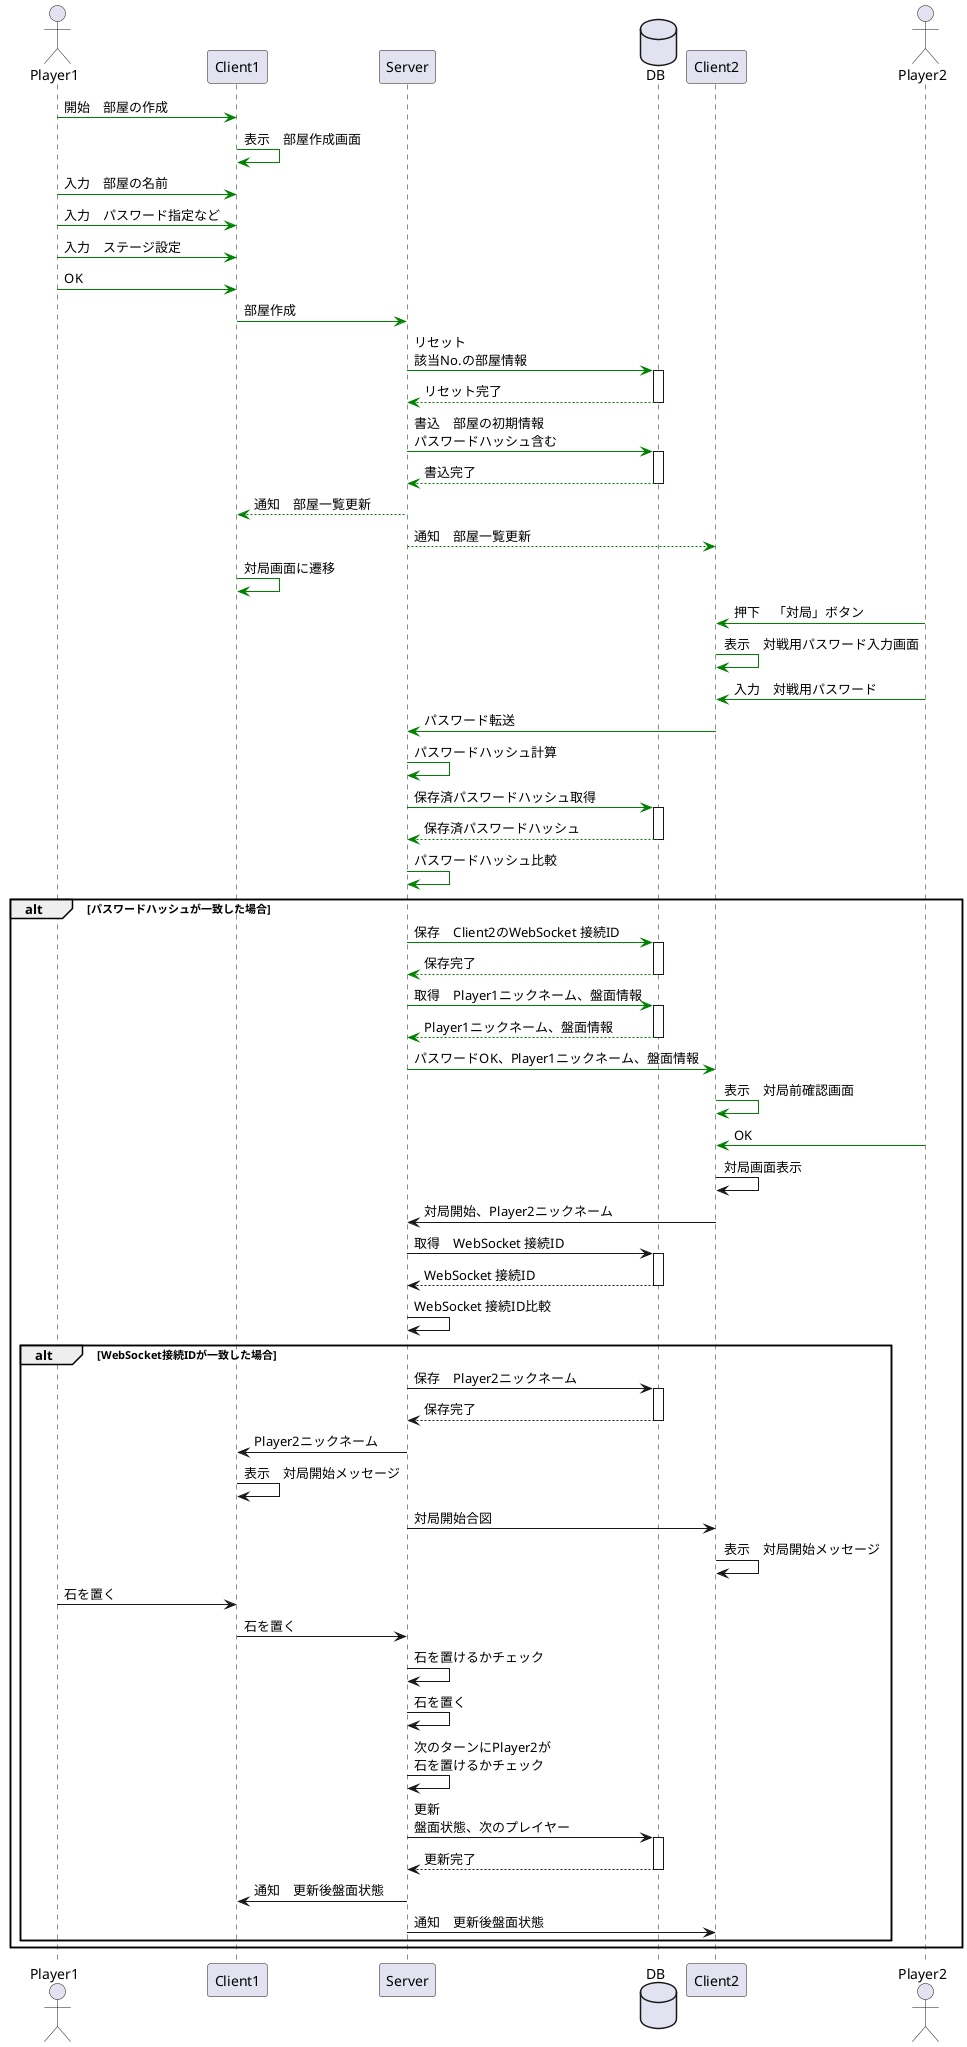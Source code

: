 @startuml sequence_game

actor Player1
participant Client1
participant Server
database DB
participant Client2
actor Player2

' Player1による部屋作成

Player1 -[#Green]> Client1 : 開始　部屋の作成
Client1 -[#Green]> Client1 : 表示　部屋作成画面
Player1 -[#Green]> Client1 : 入力　部屋の名前
Player1 -[#Green]> Client1 : 入力　パスワード指定など
Player1 -[#Green]> Client1 : 入力　ステージ設定
Player1 -[#Green]> Client1 : OK
Client1 -[#Green]> Server : 部屋作成
Server -[#Green]> DB : リセット\n該当No.の部屋情報
activate DB
DB -[#Green]-> Server : リセット完了
deactivate DB
Server -[#Green]> DB : 書込　部屋の初期情報\nパスワードハッシュ含む
activate DB
DB -[#Green]-> Server : 書込完了
deactivate DB
Server -[#Green]-> Client1 : 通知　部屋一覧更新
Server -[#Green]-> Client2 : 通知　部屋一覧更新
Client1 -[#Green]> Client1 : 対局画面に遷移

' Player2参戦

Player2 -[#Green]> Client2 : 押下　「対局」ボタン
Client2 -[#Green]> Client2 : 表示　対戦用パスワード入力画面
Player2 -[#Green]> Client2 : 入力　対戦用パスワード
Client2 -[#Green]> Server : パスワード転送
Server -[#Green]> Server : パスワードハッシュ計算
Server -[#Green]> DB : 保存済パスワードハッシュ取得
activate DB
DB -[#Green]-> Server : 保存済パスワードハッシュ
deactivate DB
Server -[#Green]> Server : パスワードハッシュ比較
alt パスワードハッシュが一致した場合
    Server -[#Green]> DB : 保存　Client2のWebSocket 接続ID
    activate DB
    DB -[#Green]-> Server : 保存完了
    deactivate DB
    Server -[#Green]> DB : 取得　Player1ニックネーム、盤面情報
    activate DB
    DB -[#Green]-> Server : Player1ニックネーム、盤面情報
    deactivate DB
    Server -[#Green]> Client2 : パスワードOK、Player1ニックネーム、盤面情報
    Client2 -[#Green]> Client2 : 表示　対局前確認画面
    Player2 -[#Green]> Client2 : OK
    Client2 -> Client2 : 対局画面表示
    Client2 -> Server : 対局開始、Player2ニックネーム
    Server -> DB : 取得　WebSocket 接続ID
    activate DB
    DB --> Server : WebSocket 接続ID
    deactivate DB
    Server -> Server : WebSocket 接続ID比較
    alt WebSocket接続IDが一致した場合
        Server -> DB : 保存　Player2ニックネーム
        activate DB
        DB --> Server : 保存完了
        deactivate DB
        Server -> Client1 : Player2ニックネーム
        Client1 -> Client1 : 表示　対局開始メッセージ
        Server -> Client2 : 対局開始合図
        Client2 -> Client2 : 表示　対局開始メッセージ
        Player1 -> Client1 : 石を置く
        Client1 -> Server : 石を置く
        Server -> Server : 石を置けるかチェック
        Server -> Server : 石を置く
        Server -> Server : 次のターンにPlayer2が\n石を置けるかチェック
        Server -> DB : 更新\n盤面状態、次のプレイヤー
        activate DB
        DB --> Server : 更新完了
        deactivate DB
        Server -> Client1 : 通知　更新後盤面状態
        Server -> Client2 : 通知　更新後盤面状態
    end
end

@enduml
